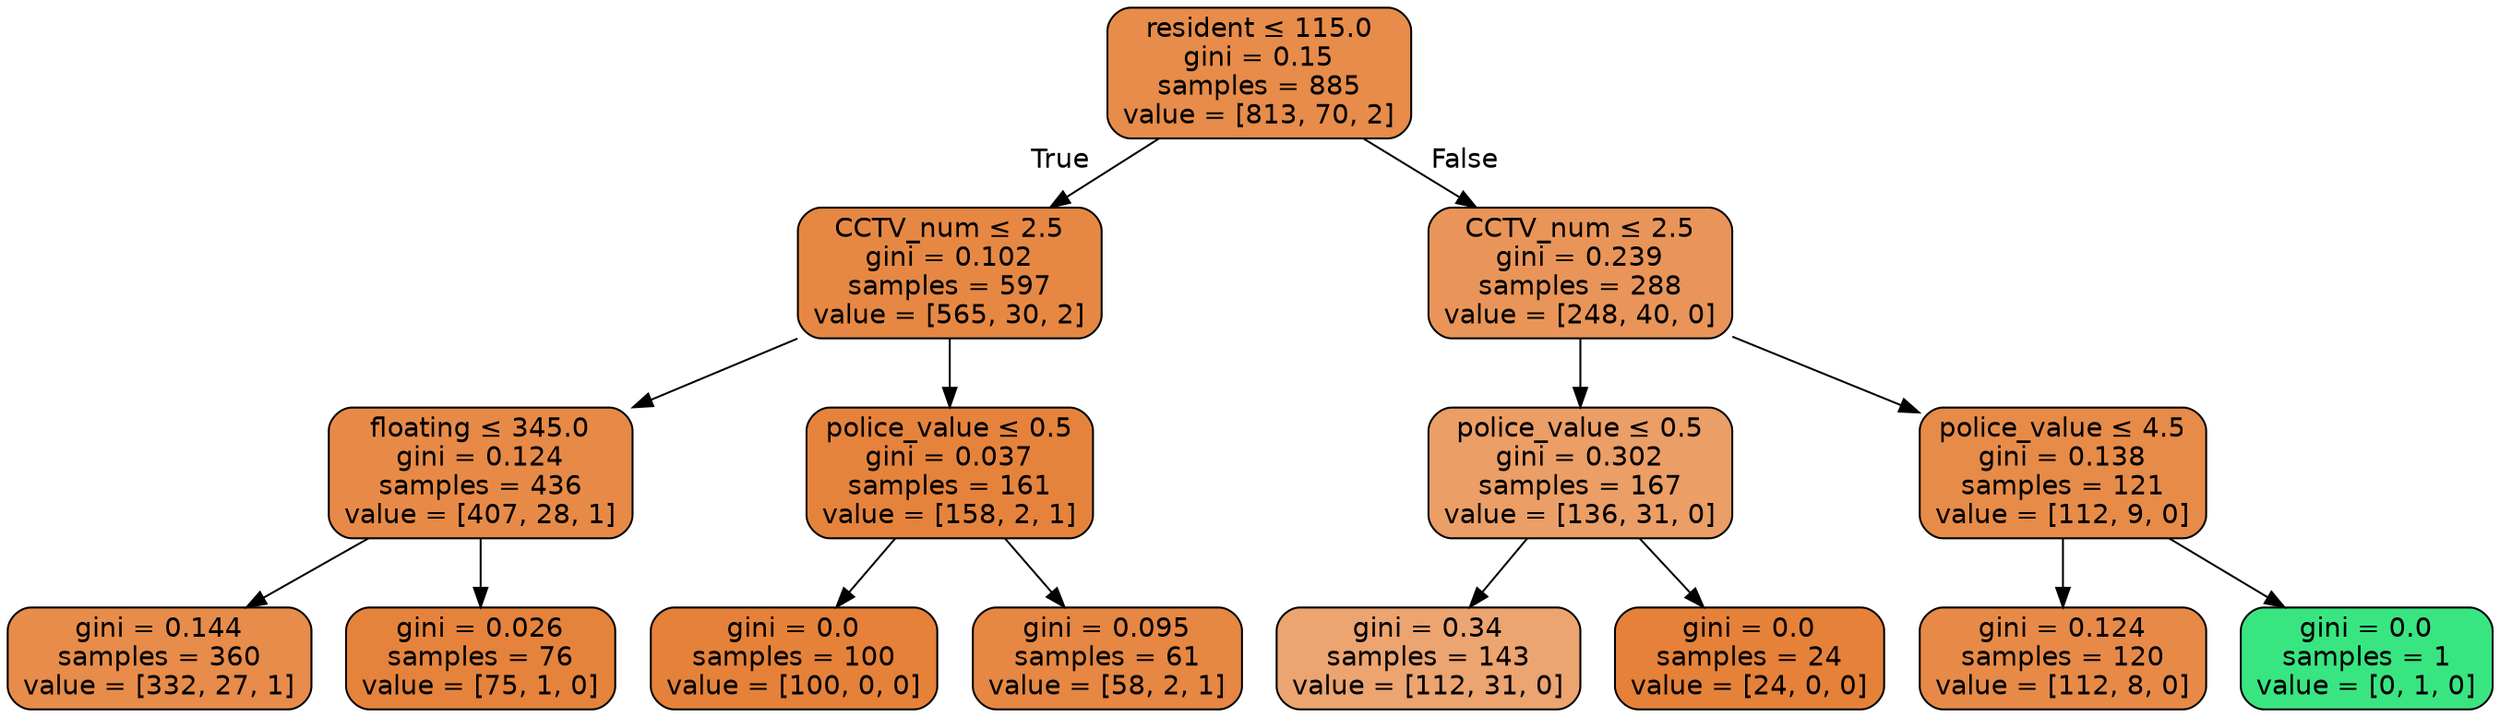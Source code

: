 digraph Tree {
node [shape=box, style="filled, rounded", color="black", fontname=helvetica] ;
edge [fontname=helvetica] ;
0 [label=<resident &le; 115.0<br/>gini = 0.15<br/>samples = 885<br/>value = [813, 70, 2]>, fillcolor="#e78c4a"] ;
1 [label=<CCTV_num &le; 2.5<br/>gini = 0.102<br/>samples = 597<br/>value = [565, 30, 2]>, fillcolor="#e68844"] ;
0 -> 1 [labeldistance=2.5, labelangle=45, headlabel="True"] ;
2 [label=<floating &le; 345.0<br/>gini = 0.124<br/>samples = 436<br/>value = [407, 28, 1]>, fillcolor="#e78a47"] ;
1 -> 2 ;
3 [label=<gini = 0.144<br/>samples = 360<br/>value = [332, 27, 1]>, fillcolor="#e78c4a"] ;
2 -> 3 ;
4 [label=<gini = 0.026<br/>samples = 76<br/>value = [75, 1, 0]>, fillcolor="#e5833c"] ;
2 -> 4 ;
5 [label=<police_value &le; 0.5<br/>gini = 0.037<br/>samples = 161<br/>value = [158, 2, 1]>, fillcolor="#e5833d"] ;
1 -> 5 ;
6 [label=<gini = 0.0<br/>samples = 100<br/>value = [100, 0, 0]>, fillcolor="#e58139"] ;
5 -> 6 ;
7 [label=<gini = 0.095<br/>samples = 61<br/>value = [58, 2, 1]>, fillcolor="#e68743"] ;
5 -> 7 ;
8 [label=<CCTV_num &le; 2.5<br/>gini = 0.239<br/>samples = 288<br/>value = [248, 40, 0]>, fillcolor="#e99559"] ;
0 -> 8 [labeldistance=2.5, labelangle=-45, headlabel="False"] ;
9 [label=<police_value &le; 0.5<br/>gini = 0.302<br/>samples = 167<br/>value = [136, 31, 0]>, fillcolor="#eb9e66"] ;
8 -> 9 ;
10 [label=<gini = 0.34<br/>samples = 143<br/>value = [112, 31, 0]>, fillcolor="#eca470"] ;
9 -> 10 ;
11 [label=<gini = 0.0<br/>samples = 24<br/>value = [24, 0, 0]>, fillcolor="#e58139"] ;
9 -> 11 ;
12 [label=<police_value &le; 4.5<br/>gini = 0.138<br/>samples = 121<br/>value = [112, 9, 0]>, fillcolor="#e78b49"] ;
8 -> 12 ;
13 [label=<gini = 0.124<br/>samples = 120<br/>value = [112, 8, 0]>, fillcolor="#e78a47"] ;
12 -> 13 ;
14 [label=<gini = 0.0<br/>samples = 1<br/>value = [0, 1, 0]>, fillcolor="#39e581"] ;
12 -> 14 ;
}